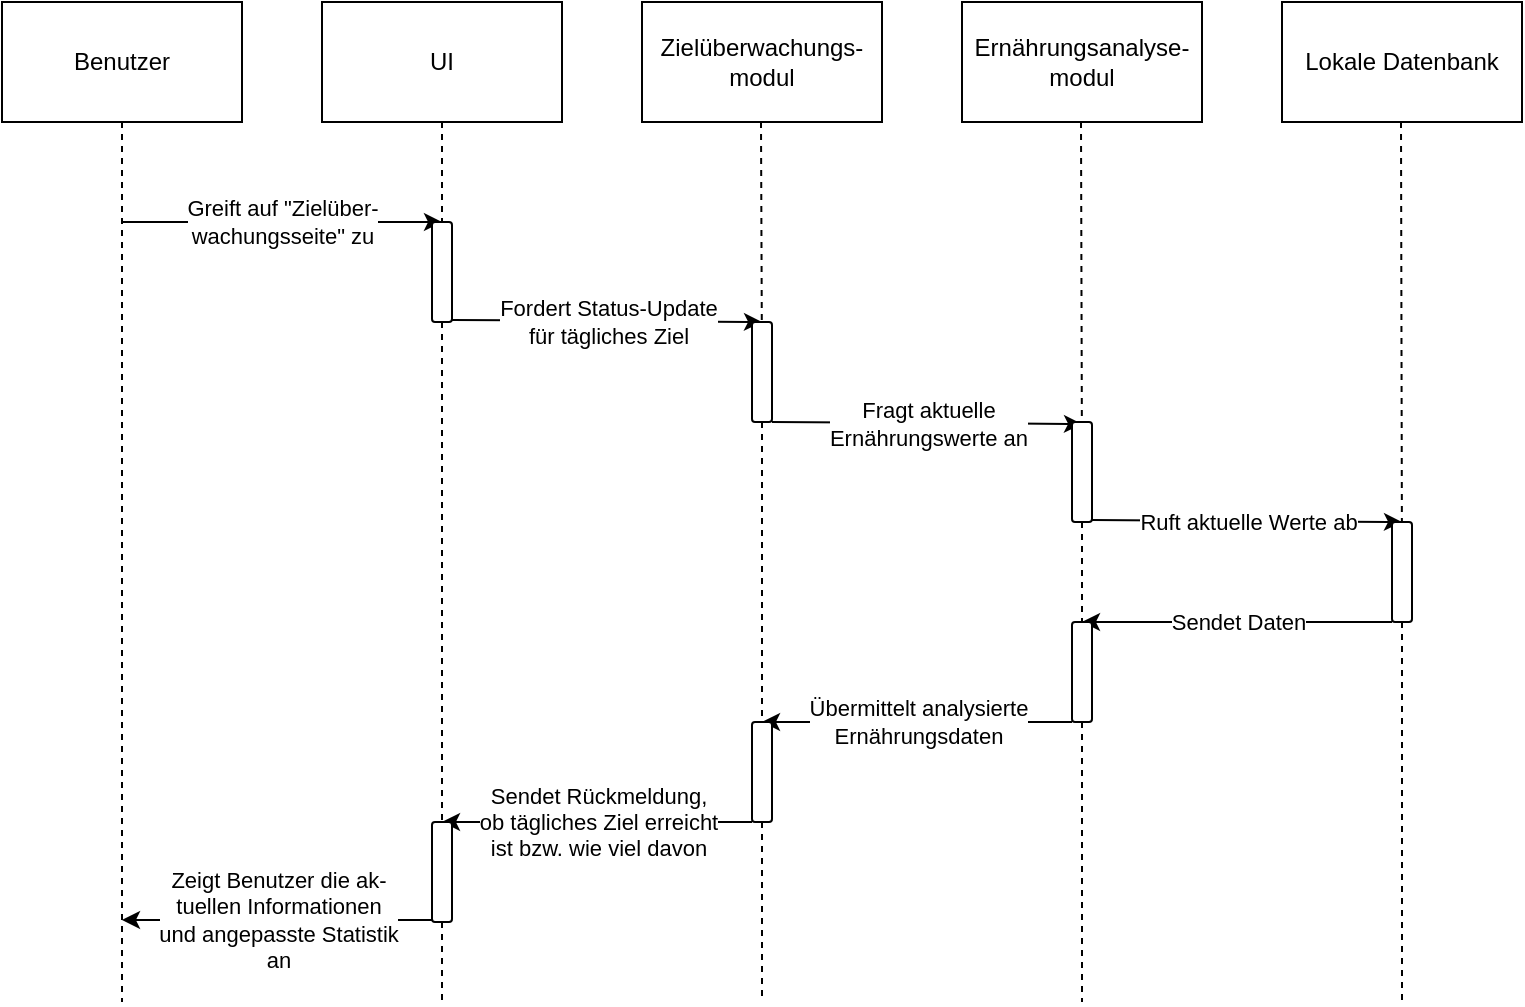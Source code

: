 <mxfile version="24.8.3">
  <diagram name="Seite-1" id="22ME-RJ8WNFZ1xnqjiXV">
    <mxGraphModel grid="1" page="1" gridSize="10" guides="1" tooltips="1" connect="1" arrows="1" fold="1" pageScale="1" pageWidth="827" pageHeight="1169" math="0" shadow="0">
      <root>
        <mxCell id="0" />
        <mxCell id="1" parent="0" />
        <mxCell id="fB5_CP9kFE39k3K4ymV6-1" value="Benutzer" style="rounded=0;whiteSpace=wrap;html=1;" vertex="1" parent="1">
          <mxGeometry x="40" y="180" width="120" height="60" as="geometry" />
        </mxCell>
        <mxCell id="fB5_CP9kFE39k3K4ymV6-2" value="UI" style="rounded=0;whiteSpace=wrap;html=1;" vertex="1" parent="1">
          <mxGeometry x="200" y="180" width="120" height="60" as="geometry" />
        </mxCell>
        <mxCell id="fB5_CP9kFE39k3K4ymV6-3" value="&lt;div&gt;Zielüberwachungs-&lt;/div&gt;&lt;div&gt;modul&lt;br&gt;&lt;/div&gt;" style="rounded=0;whiteSpace=wrap;html=1;" vertex="1" parent="1">
          <mxGeometry x="360" y="180" width="120" height="60" as="geometry" />
        </mxCell>
        <mxCell id="fB5_CP9kFE39k3K4ymV6-4" value="&lt;div&gt;Ernährungsanalyse-&lt;/div&gt;&lt;div&gt;modul&lt;br&gt;&lt;/div&gt;" style="rounded=0;whiteSpace=wrap;html=1;" vertex="1" parent="1">
          <mxGeometry x="520" y="180" width="120" height="60" as="geometry" />
        </mxCell>
        <mxCell id="fB5_CP9kFE39k3K4ymV6-5" value="" style="endArrow=none;dashed=1;html=1;rounded=0;" edge="1" parent="1" source="fB5_CP9kFE39k3K4ymV6-1">
          <mxGeometry width="50" height="50" relative="1" as="geometry">
            <mxPoint x="100" y="290" as="sourcePoint" />
            <mxPoint x="100" y="680" as="targetPoint" />
          </mxGeometry>
        </mxCell>
        <mxCell id="fB5_CP9kFE39k3K4ymV6-6" value="" style="endArrow=none;dashed=1;html=1;rounded=0;" edge="1" parent="1" source="fB5_CP9kFE39k3K4ymV6-28">
          <mxGeometry width="50" height="50" relative="1" as="geometry">
            <mxPoint x="260" y="290" as="sourcePoint" />
            <mxPoint x="260" y="640" as="targetPoint" />
          </mxGeometry>
        </mxCell>
        <mxCell id="fB5_CP9kFE39k3K4ymV6-7" value="" style="endArrow=classic;html=1;rounded=0;" edge="1" parent="1">
          <mxGeometry relative="1" as="geometry">
            <mxPoint x="100" y="290" as="sourcePoint" />
            <mxPoint x="260" y="290" as="targetPoint" />
          </mxGeometry>
        </mxCell>
        <mxCell id="fB5_CP9kFE39k3K4ymV6-8" value="&lt;div&gt;Greift auf &quot;Zielüber-&lt;/div&gt;&lt;div&gt;wachungsseite&quot; zu&lt;br&gt;&lt;/div&gt;" style="edgeLabel;resizable=0;html=1;;align=center;verticalAlign=middle;" connectable="0" vertex="1" parent="fB5_CP9kFE39k3K4ymV6-7">
          <mxGeometry relative="1" as="geometry" />
        </mxCell>
        <mxCell id="fB5_CP9kFE39k3K4ymV6-9" value="" style="endArrow=none;dashed=1;html=1;rounded=0;" edge="1" parent="1" source="fB5_CP9kFE39k3K4ymV6-2" target="fB5_CP9kFE39k3K4ymV6-10">
          <mxGeometry width="50" height="50" relative="1" as="geometry">
            <mxPoint x="260" y="240" as="sourcePoint" />
            <mxPoint x="260" y="640" as="targetPoint" />
          </mxGeometry>
        </mxCell>
        <mxCell id="fB5_CP9kFE39k3K4ymV6-10" value="" style="rounded=1;whiteSpace=wrap;html=1;" vertex="1" parent="1">
          <mxGeometry x="255" y="290" width="10" height="50" as="geometry" />
        </mxCell>
        <mxCell id="fB5_CP9kFE39k3K4ymV6-11" value="" style="endArrow=none;dashed=1;html=1;rounded=0;" edge="1" parent="1" source="fB5_CP9kFE39k3K4ymV6-24">
          <mxGeometry width="50" height="50" relative="1" as="geometry">
            <mxPoint x="419.5" y="240" as="sourcePoint" />
            <mxPoint x="420" y="680" as="targetPoint" />
          </mxGeometry>
        </mxCell>
        <mxCell id="fB5_CP9kFE39k3K4ymV6-12" value="" style="endArrow=none;dashed=1;html=1;rounded=0;" edge="1" parent="1" source="fB5_CP9kFE39k3K4ymV6-45">
          <mxGeometry width="50" height="50" relative="1" as="geometry">
            <mxPoint x="579.5" y="240" as="sourcePoint" />
            <mxPoint x="580" y="680" as="targetPoint" />
          </mxGeometry>
        </mxCell>
        <mxCell id="fB5_CP9kFE39k3K4ymV6-13" value="" style="endArrow=classic;html=1;rounded=0;" edge="1" parent="1">
          <mxGeometry relative="1" as="geometry">
            <mxPoint x="265" y="339" as="sourcePoint" />
            <mxPoint x="420" y="340" as="targetPoint" />
          </mxGeometry>
        </mxCell>
        <mxCell id="fB5_CP9kFE39k3K4ymV6-14" value="&lt;div&gt;Fordert Status-Update&lt;/div&gt;&lt;div&gt;für tägliches Ziel&lt;br&gt;&lt;/div&gt;" style="edgeLabel;resizable=0;html=1;;align=center;verticalAlign=middle;" connectable="0" vertex="1" parent="fB5_CP9kFE39k3K4ymV6-13">
          <mxGeometry relative="1" as="geometry" />
        </mxCell>
        <mxCell id="fB5_CP9kFE39k3K4ymV6-15" value="" style="endArrow=none;dashed=1;html=1;rounded=0;" edge="1" parent="1" target="fB5_CP9kFE39k3K4ymV6-16">
          <mxGeometry width="50" height="50" relative="1" as="geometry">
            <mxPoint x="419.5" y="240" as="sourcePoint" />
            <mxPoint x="419.5" y="650" as="targetPoint" />
          </mxGeometry>
        </mxCell>
        <mxCell id="fB5_CP9kFE39k3K4ymV6-16" value="" style="rounded=1;whiteSpace=wrap;html=1;" vertex="1" parent="1">
          <mxGeometry x="415" y="340" width="10" height="50" as="geometry" />
        </mxCell>
        <mxCell id="fB5_CP9kFE39k3K4ymV6-17" value="" style="endArrow=classic;html=1;rounded=0;" edge="1" parent="1">
          <mxGeometry relative="1" as="geometry">
            <mxPoint x="425" y="390" as="sourcePoint" />
            <mxPoint x="580" y="391" as="targetPoint" />
          </mxGeometry>
        </mxCell>
        <mxCell id="fB5_CP9kFE39k3K4ymV6-18" value="&lt;div&gt;Fragt aktuelle&lt;/div&gt;&lt;div&gt;Ernährungswerte an&lt;br&gt;&lt;/div&gt;" style="edgeLabel;resizable=0;html=1;;align=center;verticalAlign=middle;" connectable="0" vertex="1" parent="fB5_CP9kFE39k3K4ymV6-17">
          <mxGeometry relative="1" as="geometry" />
        </mxCell>
        <mxCell id="fB5_CP9kFE39k3K4ymV6-19" value="" style="endArrow=none;dashed=1;html=1;rounded=0;" edge="1" parent="1" target="fB5_CP9kFE39k3K4ymV6-20">
          <mxGeometry width="50" height="50" relative="1" as="geometry">
            <mxPoint x="579.5" y="240" as="sourcePoint" />
            <mxPoint x="579.5" y="650" as="targetPoint" />
          </mxGeometry>
        </mxCell>
        <mxCell id="fB5_CP9kFE39k3K4ymV6-20" value="" style="rounded=1;whiteSpace=wrap;html=1;" vertex="1" parent="1">
          <mxGeometry x="575" y="390" width="10" height="50" as="geometry" />
        </mxCell>
        <mxCell id="fB5_CP9kFE39k3K4ymV6-21" value="" style="endArrow=classic;html=1;rounded=0;" edge="1" parent="1">
          <mxGeometry relative="1" as="geometry">
            <mxPoint x="575" y="540" as="sourcePoint" />
            <mxPoint x="420" y="540" as="targetPoint" />
          </mxGeometry>
        </mxCell>
        <mxCell id="fB5_CP9kFE39k3K4ymV6-22" value="&lt;div&gt;Übermittelt analysierte&lt;/div&gt;&lt;div&gt;Ernährungsdaten&lt;br&gt;&lt;/div&gt;" style="edgeLabel;resizable=0;html=1;;align=center;verticalAlign=middle;" connectable="0" vertex="1" parent="fB5_CP9kFE39k3K4ymV6-21">
          <mxGeometry relative="1" as="geometry" />
        </mxCell>
        <mxCell id="fB5_CP9kFE39k3K4ymV6-23" value="" style="endArrow=none;dashed=1;html=1;rounded=0;" edge="1" parent="1" source="fB5_CP9kFE39k3K4ymV6-16" target="fB5_CP9kFE39k3K4ymV6-24">
          <mxGeometry width="50" height="50" relative="1" as="geometry">
            <mxPoint x="420" y="390" as="sourcePoint" />
            <mxPoint x="419.5" y="650" as="targetPoint" />
          </mxGeometry>
        </mxCell>
        <mxCell id="fB5_CP9kFE39k3K4ymV6-24" value="" style="rounded=1;whiteSpace=wrap;html=1;" vertex="1" parent="1">
          <mxGeometry x="415" y="540" width="10" height="50" as="geometry" />
        </mxCell>
        <mxCell id="fB5_CP9kFE39k3K4ymV6-25" value="" style="endArrow=classic;html=1;rounded=0;" edge="1" parent="1">
          <mxGeometry relative="1" as="geometry">
            <mxPoint x="415" y="590" as="sourcePoint" />
            <mxPoint x="260" y="590" as="targetPoint" />
          </mxGeometry>
        </mxCell>
        <mxCell id="fB5_CP9kFE39k3K4ymV6-26" value="&lt;div&gt;Sendet Rückmeldung,&lt;/div&gt;&lt;div&gt;ob tägliches Ziel erreicht&lt;/div&gt;&lt;div&gt;ist bzw. wie viel davon&lt;br&gt;&lt;/div&gt;" style="edgeLabel;resizable=0;html=1;;align=center;verticalAlign=middle;" connectable="0" vertex="1" parent="fB5_CP9kFE39k3K4ymV6-25">
          <mxGeometry relative="1" as="geometry" />
        </mxCell>
        <mxCell id="fB5_CP9kFE39k3K4ymV6-27" value="" style="endArrow=none;dashed=1;html=1;rounded=0;" edge="1" parent="1" source="fB5_CP9kFE39k3K4ymV6-10">
          <mxGeometry width="50" height="50" relative="1" as="geometry">
            <mxPoint x="260" y="340" as="sourcePoint" />
            <mxPoint x="260" y="680" as="targetPoint" />
          </mxGeometry>
        </mxCell>
        <mxCell id="fB5_CP9kFE39k3K4ymV6-28" value="" style="rounded=1;whiteSpace=wrap;html=1;" vertex="1" parent="1">
          <mxGeometry x="255" y="590" width="10" height="50" as="geometry" />
        </mxCell>
        <mxCell id="fB5_CP9kFE39k3K4ymV6-29" value="" style="endArrow=classic;html=1;rounded=0;" edge="1" parent="1">
          <mxGeometry relative="1" as="geometry">
            <mxPoint x="255" y="639" as="sourcePoint" />
            <mxPoint x="100" y="639" as="targetPoint" />
          </mxGeometry>
        </mxCell>
        <mxCell id="fB5_CP9kFE39k3K4ymV6-30" value="&lt;div&gt;Zeigt Benutzer die ak-&lt;/div&gt;&lt;div&gt;tuellen Informationen&lt;/div&gt;&lt;div&gt;und angepasste Statistik&lt;/div&gt;&lt;div&gt;an&lt;br&gt;&lt;/div&gt;" style="edgeLabel;resizable=0;html=1;;align=center;verticalAlign=middle;" connectable="0" vertex="1" parent="fB5_CP9kFE39k3K4ymV6-29">
          <mxGeometry relative="1" as="geometry" />
        </mxCell>
        <mxCell id="fB5_CP9kFE39k3K4ymV6-34" value="Lokale Datenbank" style="rounded=0;whiteSpace=wrap;html=1;" vertex="1" parent="1">
          <mxGeometry x="680" y="180" width="120" height="60" as="geometry" />
        </mxCell>
        <mxCell id="fB5_CP9kFE39k3K4ymV6-35" value="" style="endArrow=none;dashed=1;html=1;rounded=0;" edge="1" parent="1" source="fB5_CP9kFE39k3K4ymV6-41">
          <mxGeometry width="50" height="50" relative="1" as="geometry">
            <mxPoint x="739.5" y="240" as="sourcePoint" />
            <mxPoint x="740" y="680" as="targetPoint" />
          </mxGeometry>
        </mxCell>
        <mxCell id="fB5_CP9kFE39k3K4ymV6-39" value="" style="endArrow=classic;html=1;rounded=0;" edge="1" parent="1">
          <mxGeometry relative="1" as="geometry">
            <mxPoint x="585" y="439" as="sourcePoint" />
            <mxPoint x="740" y="440" as="targetPoint" />
          </mxGeometry>
        </mxCell>
        <mxCell id="fB5_CP9kFE39k3K4ymV6-40" value="Ruft aktuelle Werte ab" style="edgeLabel;resizable=0;html=1;;align=center;verticalAlign=middle;" connectable="0" vertex="1" parent="fB5_CP9kFE39k3K4ymV6-39">
          <mxGeometry relative="1" as="geometry" />
        </mxCell>
        <mxCell id="fB5_CP9kFE39k3K4ymV6-42" value="" style="endArrow=none;dashed=1;html=1;rounded=0;" edge="1" parent="1" target="fB5_CP9kFE39k3K4ymV6-41">
          <mxGeometry width="50" height="50" relative="1" as="geometry">
            <mxPoint x="739.5" y="240" as="sourcePoint" />
            <mxPoint x="740" y="640" as="targetPoint" />
          </mxGeometry>
        </mxCell>
        <mxCell id="fB5_CP9kFE39k3K4ymV6-41" value="" style="rounded=1;whiteSpace=wrap;html=1;" vertex="1" parent="1">
          <mxGeometry x="735" y="440" width="10" height="50" as="geometry" />
        </mxCell>
        <mxCell id="fB5_CP9kFE39k3K4ymV6-43" value="" style="endArrow=classic;html=1;rounded=0;" edge="1" parent="1">
          <mxGeometry relative="1" as="geometry">
            <mxPoint x="735" y="490" as="sourcePoint" />
            <mxPoint x="580" y="490" as="targetPoint" />
          </mxGeometry>
        </mxCell>
        <mxCell id="fB5_CP9kFE39k3K4ymV6-44" value="Sendet Daten" style="edgeLabel;resizable=0;html=1;;align=center;verticalAlign=middle;" connectable="0" vertex="1" parent="fB5_CP9kFE39k3K4ymV6-43">
          <mxGeometry relative="1" as="geometry" />
        </mxCell>
        <mxCell id="fB5_CP9kFE39k3K4ymV6-46" value="" style="endArrow=none;dashed=1;html=1;rounded=0;" edge="1" parent="1" source="fB5_CP9kFE39k3K4ymV6-20" target="fB5_CP9kFE39k3K4ymV6-45">
          <mxGeometry width="50" height="50" relative="1" as="geometry">
            <mxPoint x="580" y="440" as="sourcePoint" />
            <mxPoint x="580" y="640" as="targetPoint" />
          </mxGeometry>
        </mxCell>
        <mxCell id="fB5_CP9kFE39k3K4ymV6-45" value="" style="rounded=1;whiteSpace=wrap;html=1;" vertex="1" parent="1">
          <mxGeometry x="575" y="490" width="10" height="50" as="geometry" />
        </mxCell>
      </root>
    </mxGraphModel>
  </diagram>
</mxfile>
